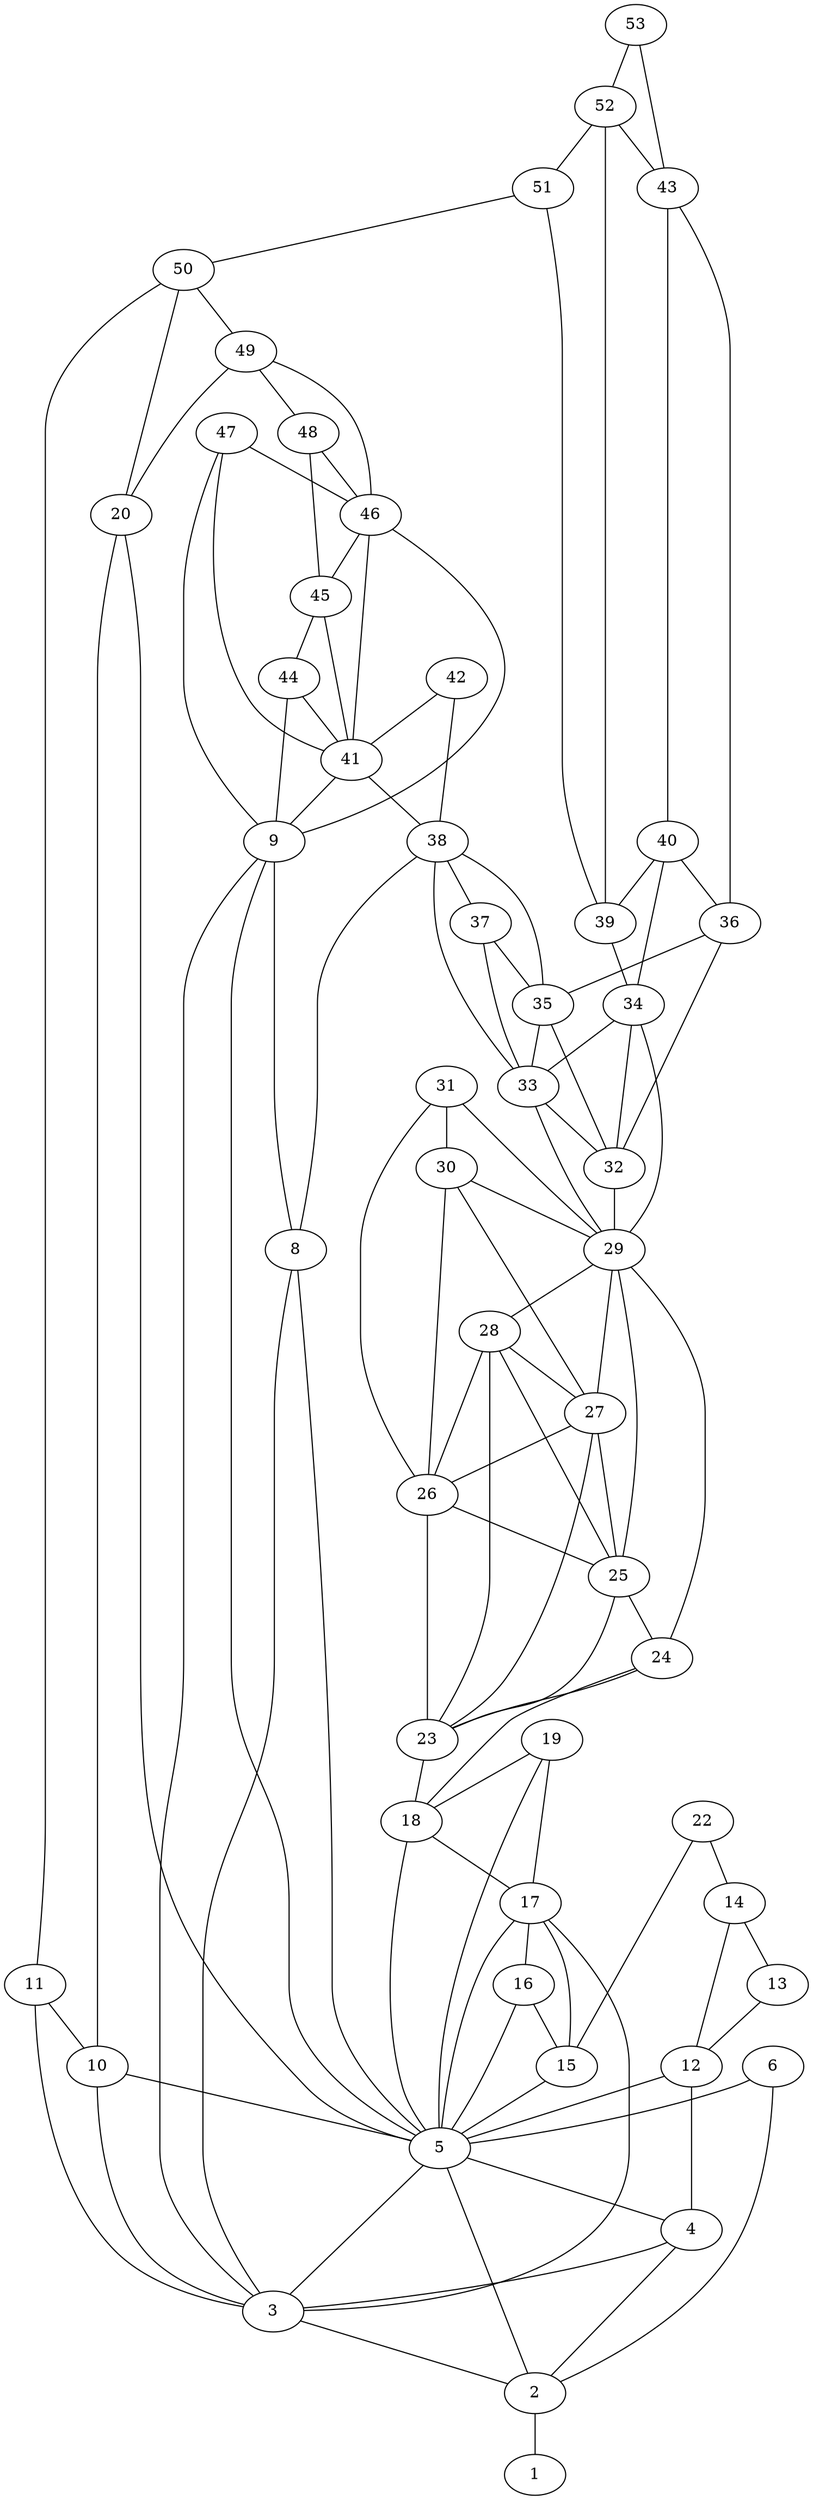 graph G {
1;

2;

3;

4;

5;

6;

8;

9;

10;

11;

12;

13;

14;

15;

16;

17;

18;

19;

20;

22;

23;

24;

25;

26;

27;

28;

29;

30;

31;

32;

33;

34;

35;

36;

37;

38;

39;

40;

41;

42;

43;

44;

45;

46;

47;

48;

49;

50;

51;

52;

53;

2 -- 1;

3 -- 2;

4 -- 2;

4 -- 3;

5 -- 2;

5 -- 3;

5 -- 4;

6 -- 2;

6 -- 5;

8 -- 3;

8 -- 5;

9 -- 3;

9 -- 5;

9 -- 8;

10 -- 3;

10 -- 5;

11 -- 3;

11 -- 10;

12 -- 4;

12 -- 5;

13 -- 12;

14 -- 12;

14 -- 13;

15 -- 5;

16 -- 5;

16 -- 15;

17 -- 3;

17 -- 5;

17 -- 15;

17 -- 16;

18 -- 5;

18 -- 17;

19 -- 5;

19 -- 17;

19 -- 18;

20 -- 5;

20 -- 10;

22 -- 14;

22 -- 15;

23 -- 18;

24 -- 18;

24 -- 23;

25 -- 23;

25 -- 24;

26 -- 23;

26 -- 25;

27 -- 23;

27 -- 25;

27 -- 26;

28 -- 23;

28 -- 25;

28 -- 26;

28 -- 27;

29 -- 24;

29 -- 25;

29 -- 27;

29 -- 28;

30 -- 26;

30 -- 27;

30 -- 29;

31 -- 26;

31 -- 29;

31 -- 30;

32 -- 29;

33 -- 29;

33 -- 32;

34 -- 29;

34 -- 32;

34 -- 33;

35 -- 32;

35 -- 33;

36 -- 32;

36 -- 35;

37 -- 33;

37 -- 35;

38 -- 8;

38 -- 33;

38 -- 35;

38 -- 37;

39 -- 34;

40 -- 34;

40 -- 36;

40 -- 39;

41 -- 9;

41 -- 38;

42 -- 38;

42 -- 41;

43 -- 36;

43 -- 40;

44 -- 9;

44 -- 41;

45 -- 41;

45 -- 44;

46 -- 9;

46 -- 41;

46 -- 45;

47 -- 9;

47 -- 41;

47 -- 46;

48 -- 45;

48 -- 46;

49 -- 20;

49 -- 46;

49 -- 48;

50 -- 11;

50 -- 20;

50 -- 49;

51 -- 39;

51 -- 50;

52 -- 39;

52 -- 43;

52 -- 51;

53 -- 43;

53 -- 52;

}
